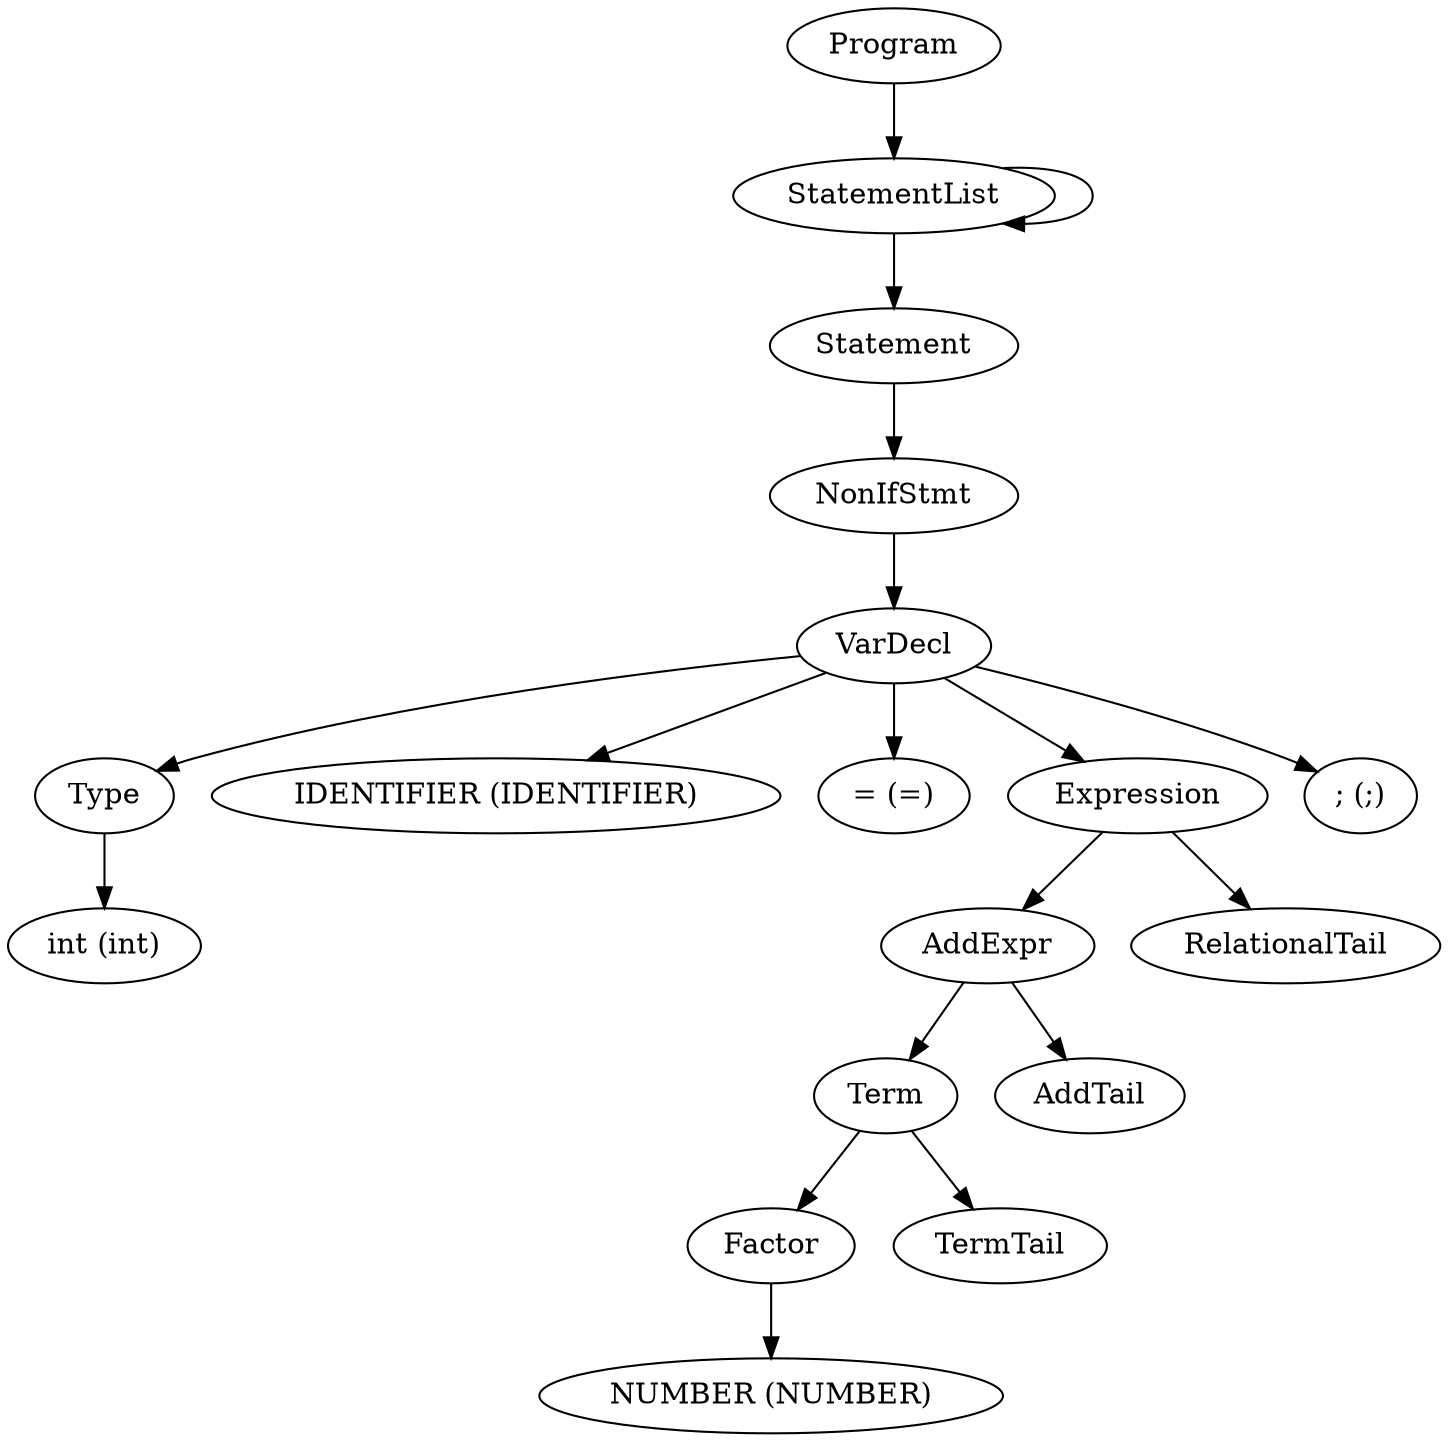 digraph tree {
    "Program";
    "StatementList";
    "Statement";
    "NonIfStmt";
    "VarDecl";
    "Type";
    "int (int)";
    "IDENTIFIER (IDENTIFIER)";
    "= (=)";
    "Expression";
    "AddExpr";
    "Term";
    "Factor";
    "NUMBER (NUMBER)";
    "TermTail";
    "AddTail";
    "RelationalTail";
    "; (;)";
    "StatementList";
    "Program" -> "StatementList";
    "StatementList" -> "Statement";
    "StatementList" -> "StatementList";
    "Statement" -> "NonIfStmt";
    "NonIfStmt" -> "VarDecl";
    "VarDecl" -> "Type";
    "VarDecl" -> "IDENTIFIER (IDENTIFIER)";
    "VarDecl" -> "= (=)";
    "VarDecl" -> "Expression";
    "VarDecl" -> "; (;)";
    "Type" -> "int (int)";
    "Expression" -> "AddExpr";
    "Expression" -> "RelationalTail";
    "AddExpr" -> "Term";
    "AddExpr" -> "AddTail";
    "Term" -> "Factor";
    "Term" -> "TermTail";
    "Factor" -> "NUMBER (NUMBER)";
}
